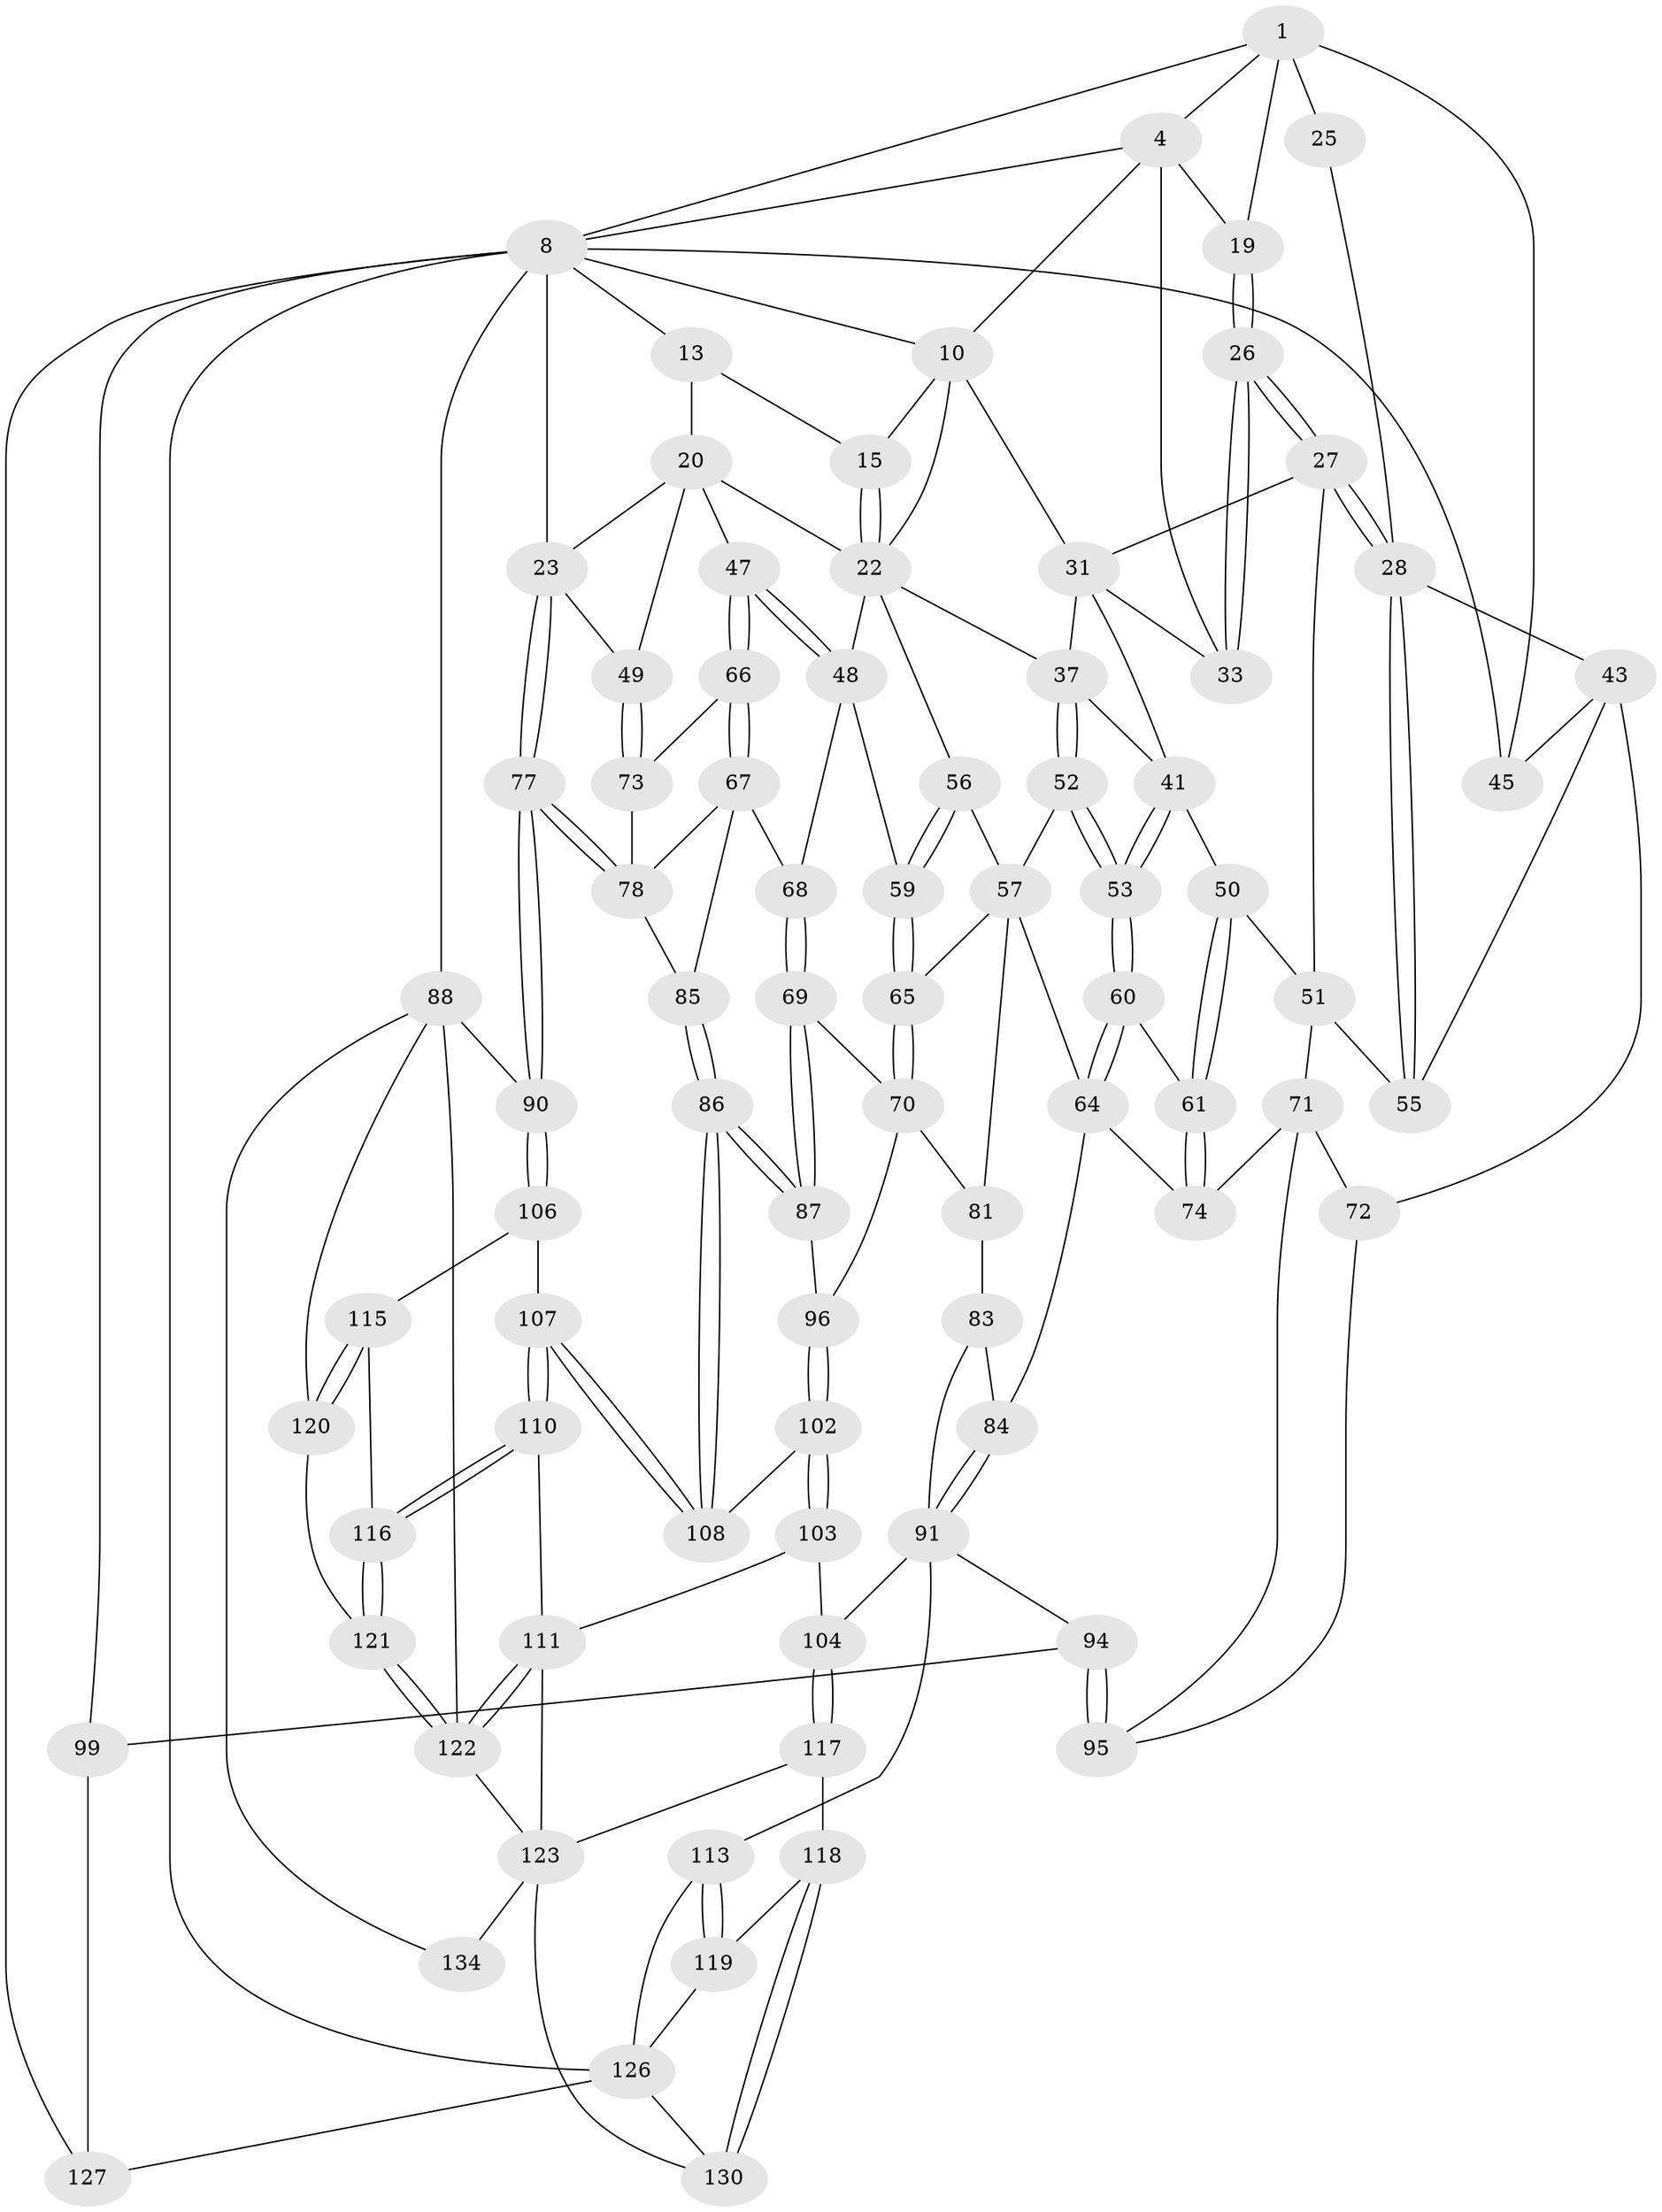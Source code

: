 // original degree distribution, {3: 0.02962962962962963, 4: 0.18518518518518517, 5: 0.5925925925925926, 6: 0.1925925925925926}
// Generated by graph-tools (version 1.1) at 2025/21/03/04/25 18:21:19]
// undirected, 81 vertices, 186 edges
graph export_dot {
graph [start="1"]
  node [color=gray90,style=filled];
  1 [pos="+0.13289496467693876+0.038774474894526616",super="+6+2"];
  4 [pos="+0.3256358420855259+0",super="+5+9"];
  8 [pos="+0+0",super="+12+100"];
  10 [pos="+0.5199160676544269+0",super="+11+30"];
  13 [pos="+1+0.02224131883046008",super="+17"];
  15 [pos="+0.8342823717405784+0.006151160939699708",super="+16"];
  19 [pos="+0.23435504103507476+0.09371463527497541"];
  20 [pos="+0.9893470030816814+0.13347362437393664",super="+21"];
  22 [pos="+0.8360045239145641+0.08379689523270442",super="+34"];
  23 [pos="+1+0.17258014669102373",super="+24"];
  25 [pos="+0.13523818647145025+0.11848348450306713"];
  26 [pos="+0.2263585212034916+0.12769537406019002"];
  27 [pos="+0.21080229696587172+0.16493217504192148",super="+40"];
  28 [pos="+0.1998290028132044+0.16861251159528115",super="+29"];
  31 [pos="+0.42076200183444845+0.06462052937571092",super="+32"];
  33 [pos="+0.304689712764722+0.10844296610200731"];
  37 [pos="+0.4313265741386957+0.17169399733977228",super="+38"];
  41 [pos="+0.40913284667686056+0.17039727456956427",super="+42"];
  43 [pos="+0.04415755410033354+0.22534271879448822",super="+44"];
  45 [pos="+0+0.29272422453473423"];
  47 [pos="+0.8534832154364002+0.3109628801085906"];
  48 [pos="+0.7682612363218891+0.19209644190084146",super="+58"];
  49 [pos="+1+0.20679262907672963"];
  50 [pos="+0.3301104018948236+0.27302173857542245"];
  51 [pos="+0.31523273553748465+0.27173720032004556",super="+54"];
  52 [pos="+0.5327246846835384+0.23026819213243266"];
  53 [pos="+0.4581714704162704+0.2761905712994333"];
  55 [pos="+0.2013289269512527+0.26423078470220157"];
  56 [pos="+0.5733506947791435+0.20503515966641322"];
  57 [pos="+0.5442432793578245+0.22740685114249376",super="+62"];
  59 [pos="+0.6365993690032311+0.27567206371306874"];
  60 [pos="+0.4323499005278611+0.3202334775599486"];
  61 [pos="+0.34526788228003746+0.2876574779371677"];
  64 [pos="+0.4513296872402545+0.3646775833134209",super="+76"];
  65 [pos="+0.6084274549129733+0.35961708267716475"];
  66 [pos="+0.8538924221717228+0.3139365012949973"];
  67 [pos="+0.8307992681995412+0.334641126566766",super="+82"];
  68 [pos="+0.7462224249678385+0.39028123548024"];
  69 [pos="+0.7322953331578402+0.4111757016109262"];
  70 [pos="+0.6592039006174689+0.43314714706095875",super="+80"];
  71 [pos="+0.18178641067827375+0.3914406954194069",super="+75"];
  72 [pos="+0+0.3431045015689223"];
  73 [pos="+0.8914609302317742+0.335725142039446"];
  74 [pos="+0.3136411467223456+0.4386884040318814"];
  77 [pos="+1+0.46612711920834077"];
  78 [pos="+1+0.4287118402577328",super="+79"];
  81 [pos="+0.5562564610297192+0.48948170791602574"];
  83 [pos="+0.5328311819066902+0.5070861415117953"];
  84 [pos="+0.40418922464331886+0.467115193464507"];
  85 [pos="+0.859998722277902+0.5229444056375371"];
  86 [pos="+0.8372520844531112+0.5499218662496411"];
  87 [pos="+0.7990777927160206+0.505481526853492"];
  88 [pos="+1+1",super="+89+133"];
  90 [pos="+1+0.6334334643078152"];
  91 [pos="+0.39876930886179346+0.5608631038411035",super="+101+92"];
  94 [pos="+0.23039930779812173+0.6858509232824719",super="+98"];
  95 [pos="+0.223132859674798+0.4986415272932327",super="+97"];
  96 [pos="+0.6478488993668827+0.5371404958112898"];
  99 [pos="+0.03965331274578836+0.734506331813824"];
  102 [pos="+0.6663238757483295+0.6020704352667854"];
  103 [pos="+0.6172338063203362+0.7217503921437908"];
  104 [pos="+0.5991268202711689+0.7202695872953061",super="+105"];
  106 [pos="+1+0.6713541006297858"];
  107 [pos="+0.8810826432149145+0.645266459661393"];
  108 [pos="+0.8366684138293788+0.5645697289708307"];
  110 [pos="+0.8052965984066662+0.7379026005973384"];
  111 [pos="+0.7720114362370074+0.7463615186504255",super="+112"];
  113 [pos="+0.34396964638682326+0.7576287658355598",super="+114"];
  115 [pos="+0.9518822762342496+0.797900205175113"];
  116 [pos="+0.8379854966536648+0.7830459892906951"];
  117 [pos="+0.4894814426371539+0.883932848247567"];
  118 [pos="+0.468080584359399+0.8829006300911868"];
  119 [pos="+0.4301841509031709+0.8595274939782724"];
  120 [pos="+0.9454407096166719+0.8462564735611274"];
  121 [pos="+0.8776095365023455+0.9031819426454943"];
  122 [pos="+0.8273782443372192+1",super="+128"];
  123 [pos="+0.6611203336185436+0.8304076611363728",super="+124"];
  126 [pos="+0.2626251310074726+1",super="+129"];
  127 [pos="+0.10947655518667287+0.9066385369494808"];
  130 [pos="+0.35741506548584745+1"];
  134 [pos="+0.6024115064939342+1"];
  1 -- 8;
  1 -- 45;
  1 -- 25 [weight=2];
  1 -- 19;
  1 -- 4;
  4 -- 8;
  4 -- 33;
  4 -- 10;
  4 -- 19;
  8 -- 23;
  8 -- 10;
  8 -- 88 [weight=2];
  8 -- 13;
  8 -- 99;
  8 -- 45;
  8 -- 127;
  8 -- 126;
  10 -- 15;
  10 -- 31;
  10 -- 22;
  13 -- 20;
  13 -- 15;
  15 -- 22;
  15 -- 22;
  19 -- 26;
  19 -- 26;
  20 -- 23;
  20 -- 49;
  20 -- 22;
  20 -- 47;
  22 -- 48;
  22 -- 37;
  22 -- 56;
  23 -- 77;
  23 -- 77;
  23 -- 49;
  25 -- 28;
  26 -- 27;
  26 -- 27;
  26 -- 33;
  26 -- 33;
  27 -- 28;
  27 -- 28;
  27 -- 51;
  27 -- 31;
  28 -- 55;
  28 -- 55;
  28 -- 43;
  31 -- 37;
  31 -- 33;
  31 -- 41;
  37 -- 52;
  37 -- 52;
  37 -- 41;
  41 -- 53;
  41 -- 53;
  41 -- 50;
  43 -- 55;
  43 -- 72;
  43 -- 45;
  47 -- 48;
  47 -- 48;
  47 -- 66;
  47 -- 66;
  48 -- 59;
  48 -- 68;
  49 -- 73;
  49 -- 73;
  50 -- 51;
  50 -- 61;
  50 -- 61;
  51 -- 55;
  51 -- 71;
  52 -- 53;
  52 -- 53;
  52 -- 57;
  53 -- 60;
  53 -- 60;
  56 -- 57;
  56 -- 59;
  56 -- 59;
  57 -- 64;
  57 -- 65;
  57 -- 81;
  59 -- 65;
  59 -- 65;
  60 -- 61;
  60 -- 64;
  60 -- 64;
  61 -- 74;
  61 -- 74;
  64 -- 74;
  64 -- 84;
  65 -- 70;
  65 -- 70;
  66 -- 67;
  66 -- 67;
  66 -- 73;
  67 -- 68;
  67 -- 85;
  67 -- 78;
  68 -- 69;
  68 -- 69;
  69 -- 70;
  69 -- 87;
  69 -- 87;
  70 -- 96;
  70 -- 81;
  71 -- 72;
  71 -- 74;
  71 -- 95;
  72 -- 95;
  73 -- 78;
  77 -- 78;
  77 -- 78;
  77 -- 90;
  77 -- 90;
  78 -- 85;
  81 -- 83;
  83 -- 84;
  83 -- 91;
  84 -- 91;
  84 -- 91;
  85 -- 86;
  85 -- 86;
  86 -- 87;
  86 -- 87;
  86 -- 108;
  86 -- 108;
  87 -- 96;
  88 -- 90;
  88 -- 120;
  88 -- 134;
  88 -- 122;
  90 -- 106;
  90 -- 106;
  91 -- 113 [weight=2];
  91 -- 94;
  91 -- 104 [weight=2];
  94 -- 95 [weight=2];
  94 -- 95;
  94 -- 99;
  96 -- 102;
  96 -- 102;
  99 -- 127;
  102 -- 103;
  102 -- 103;
  102 -- 108;
  103 -- 104;
  103 -- 111;
  104 -- 117;
  104 -- 117;
  106 -- 107;
  106 -- 115;
  107 -- 108;
  107 -- 108;
  107 -- 110;
  107 -- 110;
  110 -- 111;
  110 -- 116;
  110 -- 116;
  111 -- 122;
  111 -- 122;
  111 -- 123;
  113 -- 119;
  113 -- 119;
  113 -- 126;
  115 -- 116;
  115 -- 120;
  115 -- 120;
  116 -- 121;
  116 -- 121;
  117 -- 118;
  117 -- 123;
  118 -- 119;
  118 -- 130;
  118 -- 130;
  119 -- 126;
  120 -- 121;
  121 -- 122;
  121 -- 122;
  122 -- 123;
  123 -- 130;
  123 -- 134 [weight=2];
  126 -- 127;
  126 -- 130;
}
